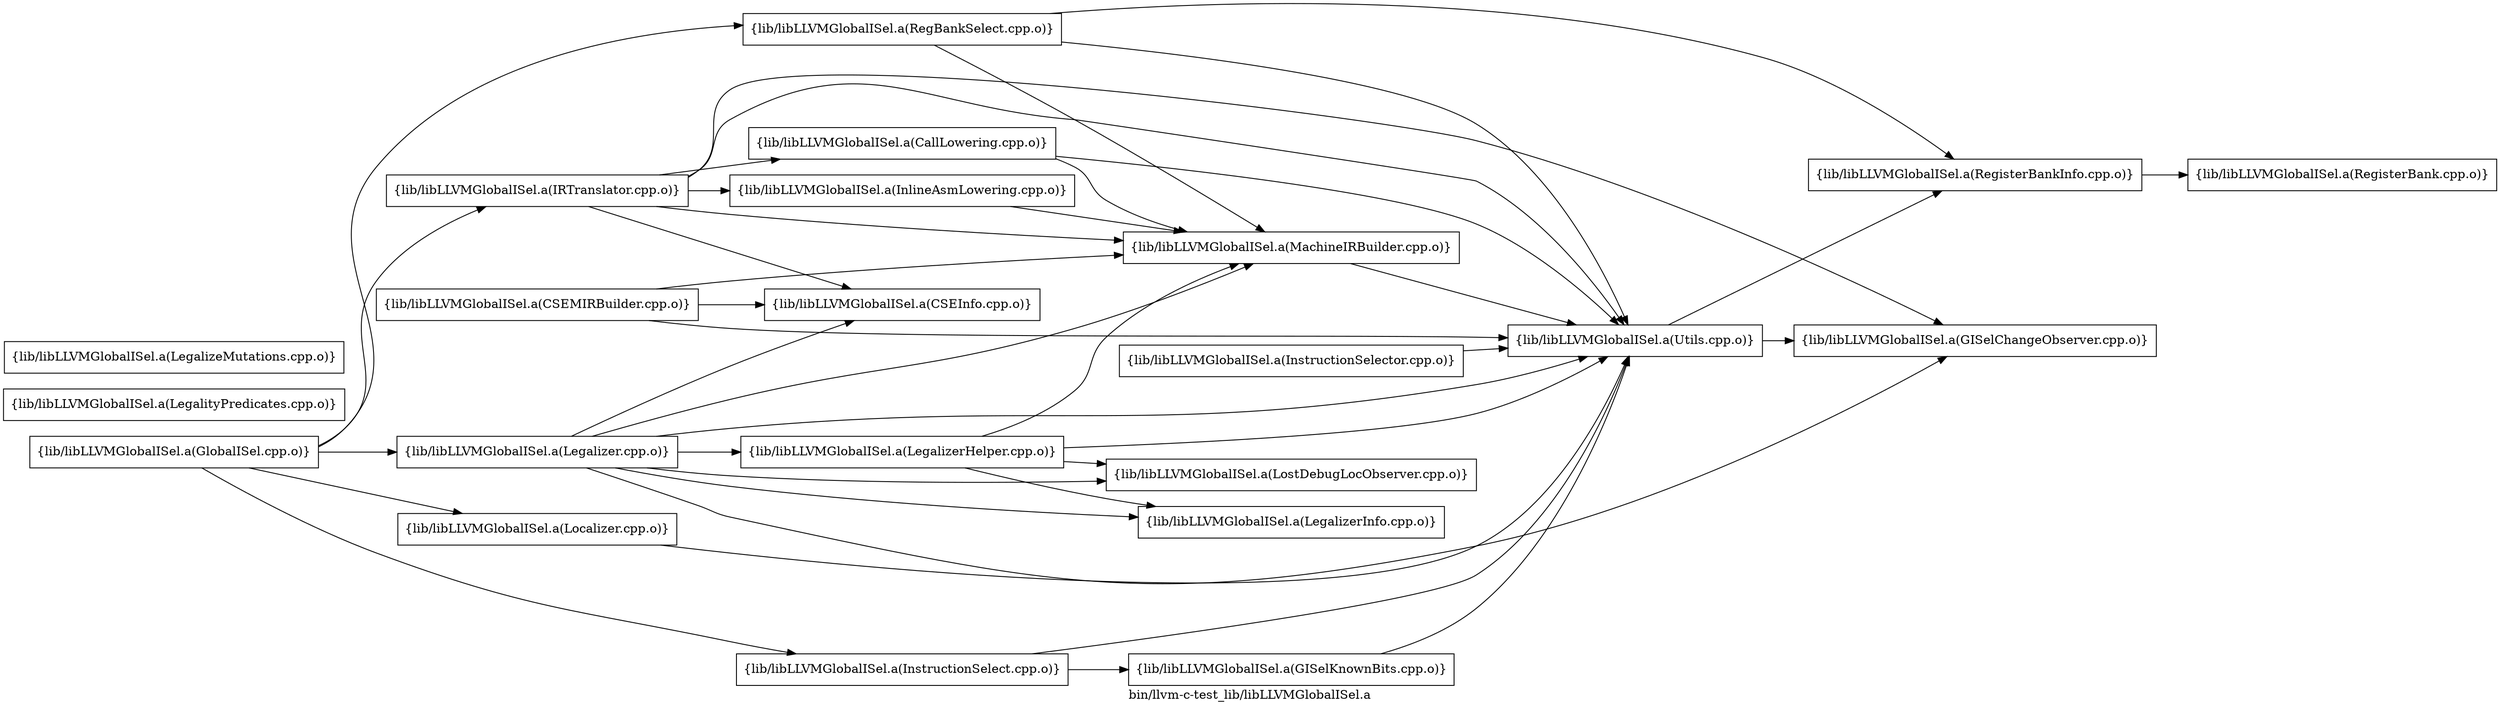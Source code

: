 digraph "bin/llvm-c-test_lib/libLLVMGlobalISel.a" {
	label="bin/llvm-c-test_lib/libLLVMGlobalISel.a";
	rankdir=LR;

	Node0x55c5fec0ce98 [shape=record,shape=box,group=0,label="{lib/libLLVMGlobalISel.a(CSEInfo.cpp.o)}"];
	Node0x55c5fec0ded8 [shape=record,shape=box,group=0,label="{lib/libLLVMGlobalISel.a(GlobalISel.cpp.o)}"];
	Node0x55c5fec0ded8 -> Node0x55c5fec0d7a8;
	Node0x55c5fec0ded8 -> Node0x55c5fec0e0b8;
	Node0x55c5fec0ded8 -> Node0x55c5fec10bd8;
	Node0x55c5fec0ded8 -> Node0x55c5fec07c18;
	Node0x55c5fec0ded8 -> Node0x55c5fec02fd8;
	Node0x55c5fec0d7a8 [shape=record,shape=box,group=0,label="{lib/libLLVMGlobalISel.a(IRTranslator.cpp.o)}"];
	Node0x55c5fec0d7a8 -> Node0x55c5fec0ce98;
	Node0x55c5fec0d7a8 -> Node0x55c5fec0c718;
	Node0x55c5fec0d7a8 -> Node0x55c5fec0f7d8;
	Node0x55c5fec0d7a8 -> Node0x55c5fec0e428;
	Node0x55c5fec0d7a8 -> Node0x55c5fec03668;
	Node0x55c5fec0d7a8 -> Node0x55c5fec0d2a8;
	Node0x55c5fec0e0b8 [shape=record,shape=box,group=0,label="{lib/libLLVMGlobalISel.a(InstructionSelect.cpp.o)}"];
	Node0x55c5fec0e0b8 -> Node0x55c5fec0fe18;
	Node0x55c5fec0e0b8 -> Node0x55c5fec0d2a8;
	Node0x55c5fec10bd8 [shape=record,shape=box,group=0,label="{lib/libLLVMGlobalISel.a(Legalizer.cpp.o)}"];
	Node0x55c5fec10bd8 -> Node0x55c5fec0ce98;
	Node0x55c5fec10bd8 -> Node0x55c5fec0f7d8;
	Node0x55c5fec10bd8 -> Node0x55c5fec10138;
	Node0x55c5fec10bd8 -> Node0x55c5fec08398;
	Node0x55c5fec10bd8 -> Node0x55c5fec073a8;
	Node0x55c5fec10bd8 -> Node0x55c5fec03668;
	Node0x55c5fec10bd8 -> Node0x55c5fec0d2a8;
	Node0x55c5fec02fd8 [shape=record,shape=box,group=0,label="{lib/libLLVMGlobalISel.a(RegBankSelect.cpp.o)}"];
	Node0x55c5fec02fd8 -> Node0x55c5fec03668;
	Node0x55c5fec02fd8 -> Node0x55c5fec0cbc8;
	Node0x55c5fec02fd8 -> Node0x55c5fec0d2a8;
	Node0x55c5fec0c718 [shape=record,shape=box,group=0,label="{lib/libLLVMGlobalISel.a(CallLowering.cpp.o)}"];
	Node0x55c5fec0c718 -> Node0x55c5fec03668;
	Node0x55c5fec0c718 -> Node0x55c5fec0d2a8;
	Node0x55c5fec03668 [shape=record,shape=box,group=0,label="{lib/libLLVMGlobalISel.a(MachineIRBuilder.cpp.o)}"];
	Node0x55c5fec03668 -> Node0x55c5fec0d2a8;
	Node0x55c5fec0d2a8 [shape=record,shape=box,group=0,label="{lib/libLLVMGlobalISel.a(Utils.cpp.o)}"];
	Node0x55c5fec0d2a8 -> Node0x55c5fec0f7d8;
	Node0x55c5fec0d2a8 -> Node0x55c5fec0cbc8;
	Node0x55c5fec0ec48 [shape=record,shape=box,group=0,label="{lib/libLLVMGlobalISel.a(LegalityPredicates.cpp.o)}"];
	Node0x55c5fec11268 [shape=record,shape=box,group=0,label="{lib/libLLVMGlobalISel.a(LegalizeMutations.cpp.o)}"];
	Node0x55c5fec08398 [shape=record,shape=box,group=0,label="{lib/libLLVMGlobalISel.a(LegalizerInfo.cpp.o)}"];
	Node0x55c5fec0c498 [shape=record,shape=box,group=0,label="{lib/libLLVMGlobalISel.a(RegisterBank.cpp.o)}"];
	Node0x55c5fec0cbc8 [shape=record,shape=box,group=0,label="{lib/libLLVMGlobalISel.a(RegisterBankInfo.cpp.o)}"];
	Node0x55c5fec0cbc8 -> Node0x55c5fec0c498;
	Node0x55c5fec0f968 [shape=record,shape=box,group=0,label="{lib/libLLVMGlobalISel.a(InstructionSelector.cpp.o)}"];
	Node0x55c5fec0f968 -> Node0x55c5fec0d2a8;
	Node0x55c5fec07c18 [shape=record,shape=box,group=0,label="{lib/libLLVMGlobalISel.a(Localizer.cpp.o)}"];
	Node0x55c5fec07c18 -> Node0x55c5fec0d2a8;
	Node0x55c5fec0f7d8 [shape=record,shape=box,group=0,label="{lib/libLLVMGlobalISel.a(GISelChangeObserver.cpp.o)}"];
	Node0x55c5fec0e428 [shape=record,shape=box,group=0,label="{lib/libLLVMGlobalISel.a(InlineAsmLowering.cpp.o)}"];
	Node0x55c5fec0e428 -> Node0x55c5fec03668;
	Node0x55c5fec0f918 [shape=record,shape=box,group=0,label="{lib/libLLVMGlobalISel.a(CSEMIRBuilder.cpp.o)}"];
	Node0x55c5fec0f918 -> Node0x55c5fec0ce98;
	Node0x55c5fec0f918 -> Node0x55c5fec03668;
	Node0x55c5fec0f918 -> Node0x55c5fec0d2a8;
	Node0x55c5fec0fe18 [shape=record,shape=box,group=0,label="{lib/libLLVMGlobalISel.a(GISelKnownBits.cpp.o)}"];
	Node0x55c5fec0fe18 -> Node0x55c5fec0d2a8;
	Node0x55c5fec10138 [shape=record,shape=box,group=0,label="{lib/libLLVMGlobalISel.a(LegalizerHelper.cpp.o)}"];
	Node0x55c5fec10138 -> Node0x55c5fec08398;
	Node0x55c5fec10138 -> Node0x55c5fec073a8;
	Node0x55c5fec10138 -> Node0x55c5fec03668;
	Node0x55c5fec10138 -> Node0x55c5fec0d2a8;
	Node0x55c5fec073a8 [shape=record,shape=box,group=0,label="{lib/libLLVMGlobalISel.a(LostDebugLocObserver.cpp.o)}"];
}
